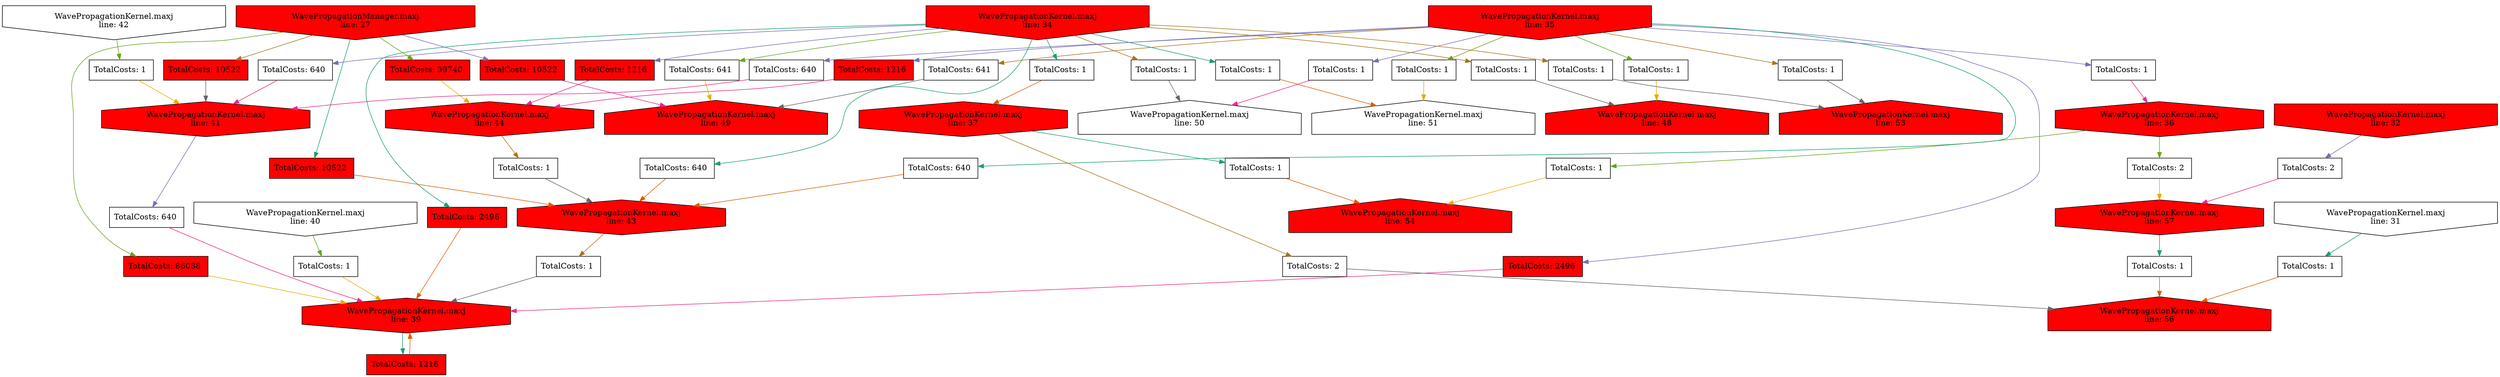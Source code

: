 digraph fifoReportGraph {
	NodeWavePropagationKernel39 [shape=hexagon, orientation=90, style=filled, fillcolor=red, label="WavePropagationKernel.maxj\nline: 39"];
	NodeWavePropagationKernel36 [shape=hexagon, orientation=90, style=filled, fillcolor=red, label="WavePropagationKernel.maxj\nline: 36"];
	NodeWavePropagationKernel35 [shape=invhouse, style=filled, fillcolor=red, label="WavePropagationKernel.maxj\nline: 35"];
	NodeWavePropagationKernel57 [shape=hexagon, orientation=90, style=filled, fillcolor=red, label="WavePropagationKernel.maxj\nline: 57"];
	NodeWavePropagationKernel49 [shape=house, style=filled, fillcolor=red, label="WavePropagationKernel.maxj\nline: 49"];
	NodeWavePropagationKernel48 [shape=house, style=filled, fillcolor=red, label="WavePropagationKernel.maxj\nline: 48"];
	NodeWavePropagationKernel37 [shape=hexagon, orientation=90, style=filled, fillcolor=red, label="WavePropagationKernel.maxj\nline: 37"];
	NodeWavePropagationKernel54 [shape=house, style=filled, fillcolor=red, label="WavePropagationKernel.maxj\nline: 54"];
	NodeWavePropagationKernel43 [shape=hexagon, orientation=90, style=filled, fillcolor=red, label="WavePropagationKernel.maxj\nline: 43"];
	NodeWavePropagationKernel32 [shape=invhouse, style=filled, fillcolor=red, label="WavePropagationKernel.maxj\nline: 32"];
	NodeWavePropagationKernel53 [shape=house, style=filled, fillcolor=red, label="WavePropagationKernel.maxj\nline: 53"];
	NodeWavePropagationKernel42 [shape=invhouse, label="WavePropagationKernel.maxj\nline: 42"];
	NodeWavePropagationKernel31 [shape=invhouse, label="WavePropagationKernel.maxj\nline: 31"];
	NodeWavePropagationKernel34 [shape=invhouse, style=filled, fillcolor=red, label="WavePropagationKernel.maxj\nline: 34"];
	NodeWavePropagationKernel56 [shape=house, style=filled, fillcolor=red, label="WavePropagationKernel.maxj\nline: 56"];
	NodeWavePropagationKernel44 [shape=hexagon, orientation=90, style=filled, fillcolor=red, label="WavePropagationKernel.maxj\nline: 44"];
	NodeWavePropagationKernel50 [shape=house, label="WavePropagationKernel.maxj\nline: 50"];
	NodeWavePropagationKernel41 [shape=hexagon, orientation=90, style=filled, fillcolor=red, label="WavePropagationKernel.maxj\nline: 41"];
	NodeWavePropagationKernel51 [shape=house, label="WavePropagationKernel.maxj\nline: 51"];
	NodeWavePropagationKernel40 [shape=invhouse, label="WavePropagationKernel.maxj\nline: 40"];
	NodeWavePropagationManager27 [shape=invhouse, style=filled, fillcolor=red, label="WavePropagationManager.maxj\nline: 27"];
	NodeWavePropagationManager27NodeWavePropagationKernel39FIFO [shape=box, style=filled, fillcolor=red, label="TotalCosts: 86088 \n"];
	NodeWavePropagationManager27NodeWavePropagationKernel44FIFO [shape=box, style=filled, fillcolor=red, label="TotalCosts: 39740 \n"];
	NodeWavePropagationManager27NodeWavePropagationKernel49FIFO [shape=box, style=filled, fillcolor=red, label="TotalCosts: 10522 \n"];
	NodeWavePropagationManager27NodeWavePropagationKernel43FIFO [shape=box, style=filled, fillcolor=red, label="TotalCosts: 10522 \n"];
	NodeWavePropagationManager27NodeWavePropagationKernel41FIFO [shape=box, style=filled, fillcolor=red, label="TotalCosts: 10522 \n"];
	NodeWavePropagationKernel34NodeWavePropagationKernel39FIFO [shape=box, style=filled, fillcolor=red, label="TotalCosts: 2496 \n"];
	NodeWavePropagationKernel35NodeWavePropagationKernel39FIFO [shape=box, style=filled, fillcolor=red, label="TotalCosts: 2496 \n"];
	NodeWavePropagationKernel34NodeWavePropagationKernel44FIFO [shape=box, style=filled, fillcolor=red, label="TotalCosts: 1216 \n"];
	NodeWavePropagationKernel39NodeWavePropagationKernel39FIFO [shape=box, style=filled, fillcolor=red, label="TotalCosts: 1216 \n"];
	NodeWavePropagationKernel35NodeWavePropagationKernel44FIFO [shape=box, style=filled, fillcolor=red, label="TotalCosts: 1216 \n"];
	NodeWavePropagationKernel35NodeWavePropagationKernel49FIFO [shape=box, label="TotalCosts: 641 \n"];
	NodeWavePropagationKernel34NodeWavePropagationKernel49FIFO [shape=box, label="TotalCosts: 641 \n"];
	NodeWavePropagationKernel34NodeWavePropagationKernel41FIFO [shape=box, label="TotalCosts: 640 \n"];
	NodeWavePropagationKernel34NodeWavePropagationKernel43FIFO [shape=box, label="TotalCosts: 640 \n"];
	NodeWavePropagationKernel41NodeWavePropagationKernel39FIFO [shape=box, label="TotalCosts: 640 \n"];
	NodeWavePropagationKernel35NodeWavePropagationKernel43FIFO [shape=box, label="TotalCosts: 640 \n"];
	NodeWavePropagationKernel35NodeWavePropagationKernel41FIFO [shape=box, label="TotalCosts: 640 \n"];
	NodeWavePropagationKernel32NodeWavePropagationKernel57FIFO [shape=box, label="TotalCosts: 2 \n"];
	NodeWavePropagationKernel37NodeWavePropagationKernel56FIFO [shape=box, label="TotalCosts: 2 \n"];
	NodeWavePropagationKernel36NodeWavePropagationKernel57FIFO [shape=box, label="TotalCosts: 2 \n"];
	NodeWavePropagationKernel35NodeWavePropagationKernel48FIFO [shape=box, label="TotalCosts: 1 \n"];
	NodeWavePropagationKernel34NodeWavePropagationKernel37FIFO [shape=box, label="TotalCosts: 1 \n"];
	NodeWavePropagationKernel40NodeWavePropagationKernel39FIFO [shape=box, label="TotalCosts: 1 \n"];
	NodeWavePropagationKernel35NodeWavePropagationKernel53FIFO [shape=box, label="TotalCosts: 1 \n"];
	NodeWavePropagationKernel42NodeWavePropagationKernel41FIFO [shape=box, label="TotalCosts: 1 \n"];
	NodeWavePropagationKernel44NodeWavePropagationKernel43FIFO [shape=box, label="TotalCosts: 1 \n"];
	NodeWavePropagationKernel57NodeWavePropagationKernel56FIFO [shape=box, label="TotalCosts: 1 \n"];
	NodeWavePropagationKernel35NodeWavePropagationKernel50FIFO [shape=box, label="TotalCosts: 1 \n"];
	NodeWavePropagationKernel35NodeWavePropagationKernel51FIFO [shape=box, label="TotalCosts: 1 \n"];
	NodeWavePropagationKernel37NodeWavePropagationKernel54FIFO [shape=box, label="TotalCosts: 1 \n"];
	NodeWavePropagationKernel43NodeWavePropagationKernel39FIFO [shape=box, label="TotalCosts: 1 \n"];
	NodeWavePropagationKernel35NodeWavePropagationKernel36FIFO [shape=box, label="TotalCosts: 1 \n"];
	NodeWavePropagationKernel34NodeWavePropagationKernel48FIFO [shape=box, label="TotalCosts: 1 \n"];
	NodeWavePropagationKernel31NodeWavePropagationKernel56FIFO [shape=box, label="TotalCosts: 1 \n"];
	NodeWavePropagationKernel36NodeWavePropagationKernel54FIFO [shape=box, label="TotalCosts: 1 \n"];
	NodeWavePropagationKernel34NodeWavePropagationKernel53FIFO [shape=box, label="TotalCosts: 1 \n"];
	NodeWavePropagationKernel34NodeWavePropagationKernel50FIFO [shape=box, label="TotalCosts: 1 \n"];
	NodeWavePropagationKernel34NodeWavePropagationKernel51FIFO [shape=box, label="TotalCosts: 1 \n"];
	NodeWavePropagationKernel34 -> NodeWavePropagationKernel34NodeWavePropagationKernel39FIFO[color="/dark28/1"]
	NodeWavePropagationKernel34NodeWavePropagationKernel39FIFO -> NodeWavePropagationKernel39[color="/dark28/2"]
	NodeWavePropagationManager27 -> NodeWavePropagationManager27NodeWavePropagationKernel49FIFO[color="/dark28/3"]
	NodeWavePropagationManager27NodeWavePropagationKernel49FIFO -> NodeWavePropagationKernel49[color="/dark28/4"]
	NodeWavePropagationKernel35 -> NodeWavePropagationKernel35NodeWavePropagationKernel48FIFO[color="/dark28/5"]
	NodeWavePropagationKernel35NodeWavePropagationKernel48FIFO -> NodeWavePropagationKernel48[color="/dark28/6"]
	NodeWavePropagationKernel35 -> NodeWavePropagationKernel35NodeWavePropagationKernel49FIFO[color="/dark28/7"]
	NodeWavePropagationKernel35NodeWavePropagationKernel49FIFO -> NodeWavePropagationKernel49[color="/dark28/8"]
	NodeWavePropagationKernel34 -> NodeWavePropagationKernel34NodeWavePropagationKernel37FIFO[color="/dark28/1"]
	NodeWavePropagationKernel34NodeWavePropagationKernel37FIFO -> NodeWavePropagationKernel37[color="/dark28/2"]
	NodeWavePropagationKernel32 -> NodeWavePropagationKernel32NodeWavePropagationKernel57FIFO[color="/dark28/3"]
	NodeWavePropagationKernel32NodeWavePropagationKernel57FIFO -> NodeWavePropagationKernel57[color="/dark28/4"]
	NodeWavePropagationKernel40 -> NodeWavePropagationKernel40NodeWavePropagationKernel39FIFO[color="/dark28/5"]
	NodeWavePropagationKernel40NodeWavePropagationKernel39FIFO -> NodeWavePropagationKernel39[color="/dark28/6"]
	NodeWavePropagationKernel35 -> NodeWavePropagationKernel35NodeWavePropagationKernel53FIFO[color="/dark28/7"]
	NodeWavePropagationKernel35NodeWavePropagationKernel53FIFO -> NodeWavePropagationKernel53[color="/dark28/8"]
	NodeWavePropagationManager27 -> NodeWavePropagationManager27NodeWavePropagationKernel43FIFO[color="/dark28/1"]
	NodeWavePropagationManager27NodeWavePropagationKernel43FIFO -> NodeWavePropagationKernel43[color="/dark28/2"]
	NodeWavePropagationKernel34 -> NodeWavePropagationKernel34NodeWavePropagationKernel41FIFO[color="/dark28/3"]
	NodeWavePropagationKernel34NodeWavePropagationKernel41FIFO -> NodeWavePropagationKernel41[color="/dark28/4"]
	NodeWavePropagationManager27 -> NodeWavePropagationManager27NodeWavePropagationKernel44FIFO[color="/dark28/5"]
	NodeWavePropagationManager27NodeWavePropagationKernel44FIFO -> NodeWavePropagationKernel44[color="/dark28/6"]
	NodeWavePropagationKernel37 -> NodeWavePropagationKernel37NodeWavePropagationKernel56FIFO[color="/dark28/7"]
	NodeWavePropagationKernel37NodeWavePropagationKernel56FIFO -> NodeWavePropagationKernel56[color="/dark28/8"]
	NodeWavePropagationKernel34 -> NodeWavePropagationKernel34NodeWavePropagationKernel43FIFO[color="/dark28/1"]
	NodeWavePropagationKernel34NodeWavePropagationKernel43FIFO -> NodeWavePropagationKernel43[color="/dark28/2"]
	NodeWavePropagationKernel34 -> NodeWavePropagationKernel34NodeWavePropagationKernel44FIFO[color="/dark28/3"]
	NodeWavePropagationKernel34NodeWavePropagationKernel44FIFO -> NodeWavePropagationKernel44[color="/dark28/4"]
	NodeWavePropagationKernel42 -> NodeWavePropagationKernel42NodeWavePropagationKernel41FIFO[color="/dark28/5"]
	NodeWavePropagationKernel42NodeWavePropagationKernel41FIFO -> NodeWavePropagationKernel41[color="/dark28/6"]
	NodeWavePropagationKernel44 -> NodeWavePropagationKernel44NodeWavePropagationKernel43FIFO[color="/dark28/7"]
	NodeWavePropagationKernel44NodeWavePropagationKernel43FIFO -> NodeWavePropagationKernel43[color="/dark28/8"]
	NodeWavePropagationKernel57 -> NodeWavePropagationKernel57NodeWavePropagationKernel56FIFO[color="/dark28/1"]
	NodeWavePropagationKernel57NodeWavePropagationKernel56FIFO -> NodeWavePropagationKernel56[color="/dark28/2"]
	NodeWavePropagationKernel35 -> NodeWavePropagationKernel35NodeWavePropagationKernel50FIFO[color="/dark28/3"]
	NodeWavePropagationKernel35NodeWavePropagationKernel50FIFO -> NodeWavePropagationKernel50[color="/dark28/4"]
	NodeWavePropagationKernel35 -> NodeWavePropagationKernel35NodeWavePropagationKernel51FIFO[color="/dark28/5"]
	NodeWavePropagationKernel35NodeWavePropagationKernel51FIFO -> NodeWavePropagationKernel51[color="/dark28/6"]
	NodeWavePropagationManager27 -> NodeWavePropagationManager27NodeWavePropagationKernel41FIFO[color="/dark28/7"]
	NodeWavePropagationManager27NodeWavePropagationKernel41FIFO -> NodeWavePropagationKernel41[color="/dark28/8"]
	NodeWavePropagationKernel37 -> NodeWavePropagationKernel37NodeWavePropagationKernel54FIFO[color="/dark28/1"]
	NodeWavePropagationKernel37NodeWavePropagationKernel54FIFO -> NodeWavePropagationKernel54[color="/dark28/2"]
	NodeWavePropagationKernel35 -> NodeWavePropagationKernel35NodeWavePropagationKernel39FIFO[color="/dark28/3"]
	NodeWavePropagationKernel35NodeWavePropagationKernel39FIFO -> NodeWavePropagationKernel39[color="/dark28/4"]
	NodeWavePropagationKernel34 -> NodeWavePropagationKernel34NodeWavePropagationKernel49FIFO[color="/dark28/5"]
	NodeWavePropagationKernel34NodeWavePropagationKernel49FIFO -> NodeWavePropagationKernel49[color="/dark28/6"]
	NodeWavePropagationKernel43 -> NodeWavePropagationKernel43NodeWavePropagationKernel39FIFO[color="/dark28/7"]
	NodeWavePropagationKernel43NodeWavePropagationKernel39FIFO -> NodeWavePropagationKernel39[color="/dark28/8"]
	NodeWavePropagationKernel39 -> NodeWavePropagationKernel39NodeWavePropagationKernel39FIFO[color="/dark28/1"]
	NodeWavePropagationKernel39NodeWavePropagationKernel39FIFO -> NodeWavePropagationKernel39[color="/dark28/2"]
	NodeWavePropagationKernel35 -> NodeWavePropagationKernel35NodeWavePropagationKernel36FIFO[color="/dark28/3"]
	NodeWavePropagationKernel35NodeWavePropagationKernel36FIFO -> NodeWavePropagationKernel36[color="/dark28/4"]
	NodeWavePropagationManager27 -> NodeWavePropagationManager27NodeWavePropagationKernel39FIFO[color="/dark28/5"]
	NodeWavePropagationManager27NodeWavePropagationKernel39FIFO -> NodeWavePropagationKernel39[color="/dark28/6"]
	NodeWavePropagationKernel34 -> NodeWavePropagationKernel34NodeWavePropagationKernel48FIFO[color="/dark28/7"]
	NodeWavePropagationKernel34NodeWavePropagationKernel48FIFO -> NodeWavePropagationKernel48[color="/dark28/8"]
	NodeWavePropagationKernel31 -> NodeWavePropagationKernel31NodeWavePropagationKernel56FIFO[color="/dark28/1"]
	NodeWavePropagationKernel31NodeWavePropagationKernel56FIFO -> NodeWavePropagationKernel56[color="/dark28/2"]
	NodeWavePropagationKernel41 -> NodeWavePropagationKernel41NodeWavePropagationKernel39FIFO[color="/dark28/3"]
	NodeWavePropagationKernel41NodeWavePropagationKernel39FIFO -> NodeWavePropagationKernel39[color="/dark28/4"]
	NodeWavePropagationKernel36 -> NodeWavePropagationKernel36NodeWavePropagationKernel54FIFO[color="/dark28/5"]
	NodeWavePropagationKernel36NodeWavePropagationKernel54FIFO -> NodeWavePropagationKernel54[color="/dark28/6"]
	NodeWavePropagationKernel34 -> NodeWavePropagationKernel34NodeWavePropagationKernel53FIFO[color="/dark28/7"]
	NodeWavePropagationKernel34NodeWavePropagationKernel53FIFO -> NodeWavePropagationKernel53[color="/dark28/8"]
	NodeWavePropagationKernel35 -> NodeWavePropagationKernel35NodeWavePropagationKernel43FIFO[color="/dark28/1"]
	NodeWavePropagationKernel35NodeWavePropagationKernel43FIFO -> NodeWavePropagationKernel43[color="/dark28/2"]
	NodeWavePropagationKernel35 -> NodeWavePropagationKernel35NodeWavePropagationKernel44FIFO[color="/dark28/3"]
	NodeWavePropagationKernel35NodeWavePropagationKernel44FIFO -> NodeWavePropagationKernel44[color="/dark28/4"]
	NodeWavePropagationKernel36 -> NodeWavePropagationKernel36NodeWavePropagationKernel57FIFO[color="/dark28/5"]
	NodeWavePropagationKernel36NodeWavePropagationKernel57FIFO -> NodeWavePropagationKernel57[color="/dark28/6"]
	NodeWavePropagationKernel34 -> NodeWavePropagationKernel34NodeWavePropagationKernel50FIFO[color="/dark28/7"]
	NodeWavePropagationKernel34NodeWavePropagationKernel50FIFO -> NodeWavePropagationKernel50[color="/dark28/8"]
	NodeWavePropagationKernel34 -> NodeWavePropagationKernel34NodeWavePropagationKernel51FIFO[color="/dark28/1"]
	NodeWavePropagationKernel34NodeWavePropagationKernel51FIFO -> NodeWavePropagationKernel51[color="/dark28/2"]
	NodeWavePropagationKernel35 -> NodeWavePropagationKernel35NodeWavePropagationKernel41FIFO[color="/dark28/3"]
	NodeWavePropagationKernel35NodeWavePropagationKernel41FIFO -> NodeWavePropagationKernel41[color="/dark28/4"]
}
